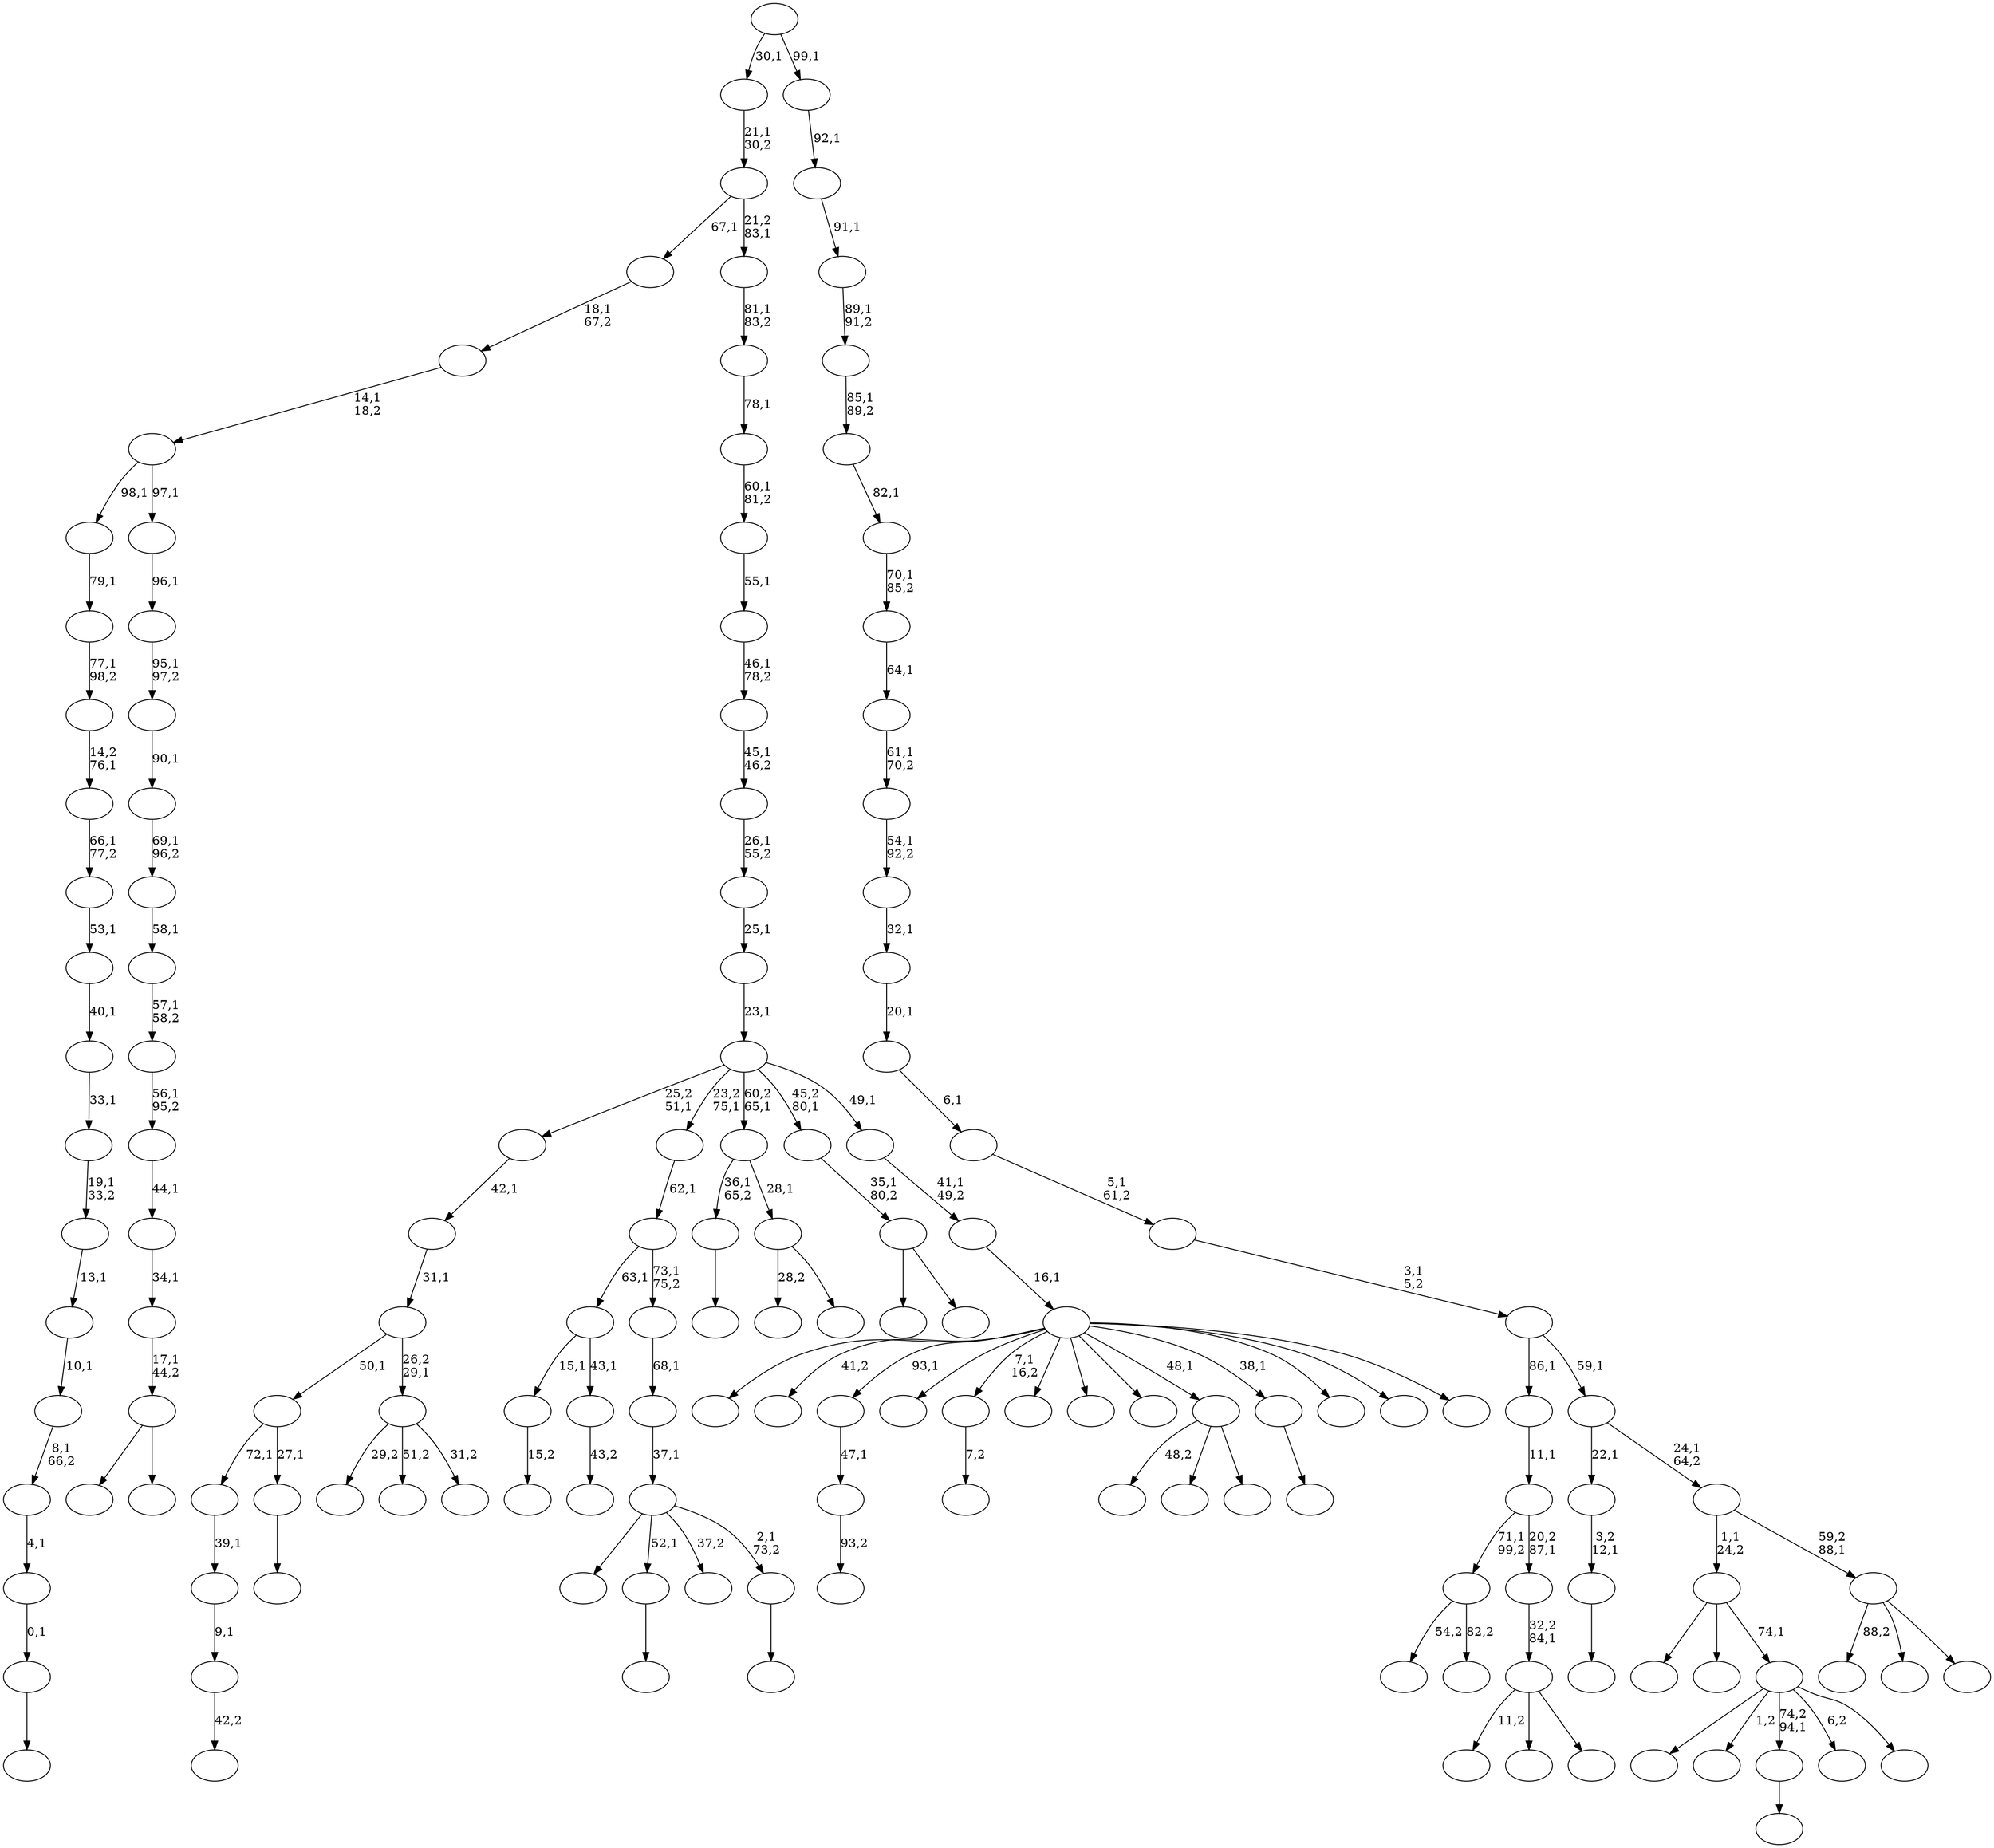 digraph T {
	150 [label=""]
	149 [label=""]
	148 [label=""]
	147 [label=""]
	146 [label=""]
	145 [label=""]
	144 [label=""]
	143 [label=""]
	142 [label=""]
	141 [label=""]
	140 [label=""]
	139 [label=""]
	138 [label=""]
	137 [label=""]
	136 [label=""]
	135 [label=""]
	134 [label=""]
	133 [label=""]
	132 [label=""]
	131 [label=""]
	130 [label=""]
	129 [label=""]
	128 [label=""]
	127 [label=""]
	126 [label=""]
	125 [label=""]
	124 [label=""]
	123 [label=""]
	122 [label=""]
	121 [label=""]
	120 [label=""]
	119 [label=""]
	118 [label=""]
	117 [label=""]
	116 [label=""]
	115 [label=""]
	114 [label=""]
	113 [label=""]
	112 [label=""]
	111 [label=""]
	110 [label=""]
	109 [label=""]
	108 [label=""]
	107 [label=""]
	106 [label=""]
	105 [label=""]
	104 [label=""]
	103 [label=""]
	102 [label=""]
	101 [label=""]
	100 [label=""]
	99 [label=""]
	98 [label=""]
	97 [label=""]
	96 [label=""]
	95 [label=""]
	94 [label=""]
	93 [label=""]
	92 [label=""]
	91 [label=""]
	90 [label=""]
	89 [label=""]
	88 [label=""]
	87 [label=""]
	86 [label=""]
	85 [label=""]
	84 [label=""]
	83 [label=""]
	82 [label=""]
	81 [label=""]
	80 [label=""]
	79 [label=""]
	78 [label=""]
	77 [label=""]
	76 [label=""]
	75 [label=""]
	74 [label=""]
	73 [label=""]
	72 [label=""]
	71 [label=""]
	70 [label=""]
	69 [label=""]
	68 [label=""]
	67 [label=""]
	66 [label=""]
	65 [label=""]
	64 [label=""]
	63 [label=""]
	62 [label=""]
	61 [label=""]
	60 [label=""]
	59 [label=""]
	58 [label=""]
	57 [label=""]
	56 [label=""]
	55 [label=""]
	54 [label=""]
	53 [label=""]
	52 [label=""]
	51 [label=""]
	50 [label=""]
	49 [label=""]
	48 [label=""]
	47 [label=""]
	46 [label=""]
	45 [label=""]
	44 [label=""]
	43 [label=""]
	42 [label=""]
	41 [label=""]
	40 [label=""]
	39 [label=""]
	38 [label=""]
	37 [label=""]
	36 [label=""]
	35 [label=""]
	34 [label=""]
	33 [label=""]
	32 [label=""]
	31 [label=""]
	30 [label=""]
	29 [label=""]
	28 [label=""]
	27 [label=""]
	26 [label=""]
	25 [label=""]
	24 [label=""]
	23 [label=""]
	22 [label=""]
	21 [label=""]
	20 [label=""]
	19 [label=""]
	18 [label=""]
	17 [label=""]
	16 [label=""]
	15 [label=""]
	14 [label=""]
	13 [label=""]
	12 [label=""]
	11 [label=""]
	10 [label=""]
	9 [label=""]
	8 [label=""]
	7 [label=""]
	6 [label=""]
	5 [label=""]
	4 [label=""]
	3 [label=""]
	2 [label=""]
	1 [label=""]
	0 [label=""]
	148 -> 149 [label="42,2"]
	147 -> 148 [label="9,1"]
	146 -> 147 [label="39,1"]
	141 -> 142 [label=""]
	140 -> 141 [label="0,1"]
	139 -> 140 [label="4,1"]
	138 -> 139 [label="8,1\n66,2"]
	137 -> 138 [label="10,1"]
	136 -> 137 [label="13,1"]
	135 -> 136 [label="19,1\n33,2"]
	134 -> 135 [label="33,1"]
	133 -> 134 [label="40,1"]
	132 -> 133 [label="53,1"]
	131 -> 132 [label="66,1\n77,2"]
	130 -> 131 [label="14,2\n76,1"]
	129 -> 130 [label="77,1\n98,2"]
	128 -> 129 [label="79,1"]
	123 -> 124 [label=""]
	120 -> 121 [label="93,2"]
	119 -> 120 [label="47,1"]
	116 -> 117 [label="7,2"]
	111 -> 112 [label=""]
	109 -> 110 [label=""]
	108 -> 146 [label="72,1"]
	108 -> 109 [label="27,1"]
	105 -> 106 [label="15,2"]
	103 -> 150 [label="29,2"]
	103 -> 115 [label="51,2"]
	103 -> 104 [label="31,2"]
	102 -> 108 [label="50,1"]
	102 -> 103 [label="26,2\n29,1"]
	101 -> 102 [label="31,1"]
	100 -> 101 [label="42,1"]
	98 -> 125 [label="54,2"]
	98 -> 99 [label="82,2"]
	91 -> 92 [label=""]
	90 -> 91 [label="3,2\n12,1"]
	85 -> 86 [label="43,2"]
	84 -> 105 [label="15,1"]
	84 -> 85 [label="43,1"]
	81 -> 82 [label=""]
	80 -> 113 [label=""]
	80 -> 111 [label="52,1"]
	80 -> 93 [label="37,2"]
	80 -> 81 [label="2,1\n73,2"]
	79 -> 80 [label="37,1"]
	78 -> 79 [label="68,1"]
	77 -> 84 [label="63,1"]
	77 -> 78 [label="73,1\n75,2"]
	76 -> 77 [label="62,1"]
	74 -> 114 [label="48,2"]
	74 -> 107 [label=""]
	74 -> 75 [label=""]
	72 -> 144 [label="11,2"]
	72 -> 127 [label=""]
	72 -> 73 [label=""]
	71 -> 72 [label="32,2\n84,1"]
	70 -> 98 [label="71,1\n99,2"]
	70 -> 71 [label="20,2\n87,1"]
	69 -> 70 [label="11,1"]
	67 -> 89 [label=""]
	67 -> 68 [label=""]
	66 -> 67 [label="17,1\n44,2"]
	65 -> 66 [label="34,1"]
	64 -> 65 [label="44,1"]
	63 -> 64 [label="56,1\n95,2"]
	62 -> 63 [label="57,1\n58,2"]
	61 -> 62 [label="58,1"]
	60 -> 61 [label="69,1\n96,2"]
	59 -> 60 [label="90,1"]
	58 -> 59 [label="95,1\n97,2"]
	57 -> 58 [label="96,1"]
	56 -> 128 [label="98,1"]
	56 -> 57 [label="97,1"]
	55 -> 56 [label="14,1\n18,2"]
	54 -> 55 [label="18,1\n67,2"]
	52 -> 87 [label="28,2"]
	52 -> 53 [label=""]
	51 -> 123 [label="36,1\n65,2"]
	51 -> 52 [label="28,1"]
	48 -> 49 [label=""]
	46 -> 47 [label=""]
	42 -> 88 [label=""]
	42 -> 43 [label=""]
	41 -> 42 [label="35,1\n80,2"]
	37 -> 94 [label=""]
	37 -> 50 [label="1,2"]
	37 -> 48 [label="74,2\n94,1"]
	37 -> 40 [label="6,2"]
	37 -> 38 [label=""]
	36 -> 143 [label=""]
	36 -> 95 [label=""]
	36 -> 37 [label="74,1"]
	34 -> 145 [label=""]
	34 -> 122 [label="41,2"]
	34 -> 119 [label="93,1"]
	34 -> 118 [label=""]
	34 -> 116 [label="7,1\n16,2"]
	34 -> 97 [label=""]
	34 -> 96 [label=""]
	34 -> 83 [label=""]
	34 -> 74 [label="48,1"]
	34 -> 46 [label="38,1"]
	34 -> 45 [label=""]
	34 -> 39 [label=""]
	34 -> 35 [label=""]
	33 -> 34 [label="16,1"]
	32 -> 33 [label="41,1\n49,2"]
	31 -> 100 [label="25,2\n51,1"]
	31 -> 76 [label="23,2\n75,1"]
	31 -> 51 [label="60,2\n65,1"]
	31 -> 41 [label="45,2\n80,1"]
	31 -> 32 [label="49,1"]
	30 -> 31 [label="23,1"]
	29 -> 30 [label="25,1"]
	28 -> 29 [label="26,1\n55,2"]
	27 -> 28 [label="45,1\n46,2"]
	26 -> 27 [label="46,1\n78,2"]
	25 -> 26 [label="55,1"]
	24 -> 25 [label="60,1\n81,2"]
	23 -> 24 [label="78,1"]
	22 -> 23 [label="81,1\n83,2"]
	21 -> 54 [label="67,1"]
	21 -> 22 [label="21,2\n83,1"]
	20 -> 21 [label="21,1\n30,2"]
	18 -> 126 [label="88,2"]
	18 -> 44 [label=""]
	18 -> 19 [label=""]
	17 -> 36 [label="1,1\n24,2"]
	17 -> 18 [label="59,2\n88,1"]
	16 -> 90 [label="22,1"]
	16 -> 17 [label="24,1\n64,2"]
	15 -> 69 [label="86,1"]
	15 -> 16 [label="59,1"]
	14 -> 15 [label="3,1\n5,2"]
	13 -> 14 [label="5,1\n61,2"]
	12 -> 13 [label="6,1"]
	11 -> 12 [label="20,1"]
	10 -> 11 [label="32,1"]
	9 -> 10 [label="54,1\n92,2"]
	8 -> 9 [label="61,1\n70,2"]
	7 -> 8 [label="64,1"]
	6 -> 7 [label="70,1\n85,2"]
	5 -> 6 [label="82,1"]
	4 -> 5 [label="85,1\n89,2"]
	3 -> 4 [label="89,1\n91,2"]
	2 -> 3 [label="91,1"]
	1 -> 2 [label="92,1"]
	0 -> 20 [label="30,1"]
	0 -> 1 [label="99,1"]
}
